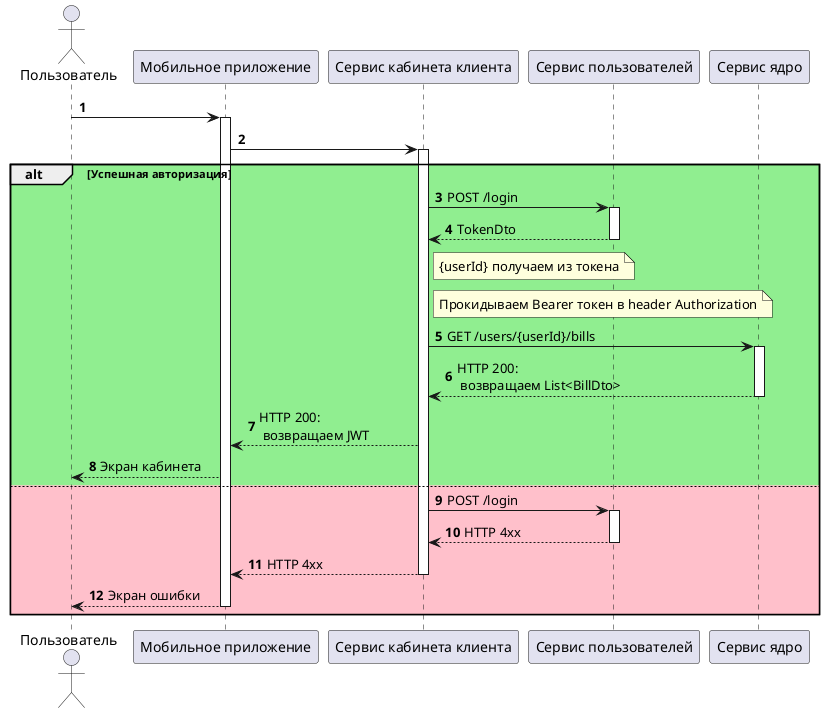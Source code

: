 @startuml
'https://plantuml.com/sequence-diagram

autonumber

actor "Пользователь" as User
participant "Мобильное приложение" as MobileApp
participant "Сервис кабинета клиента" as ClientService
participant "Сервис пользователей" as UserService
participant "Сервис ядро" as CoreService

User -> MobileApp
activate MobileApp

    MobileApp -> ClientService
    activate ClientService

alt #lightgreen Успешная авторизация
        ClientService -> UserService: POST /login
        activate UserService
        return TokenDto

        note right ClientService
        {userId} получаем из токена
        end note

        note right ClientService
        Прокидываем Bearer токен в header Authorization
        end note

        ClientService -> CoreService: GET /users/{userId}/bills
        activate CoreService
        return HTTP 200:\n возвращаем List<BillDto>

        MobileApp <-- ClientService: HTTP 200:\n возвращаем JWT
        User <-- MobileApp: Экран кабинета
else #pink
        ClientService -> UserService: POST /login
        activate UserService
        return HTTP 4xx
    return HTTP 4xx
return Экран ошибки
end

@enduml
